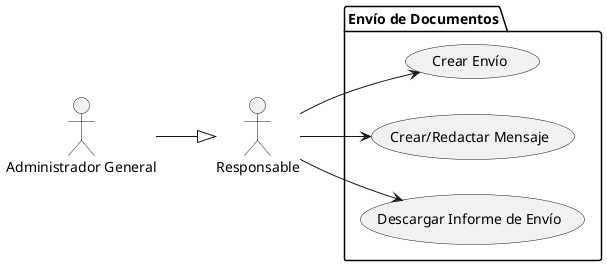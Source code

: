 @startuml EnvioDocumentos
left to right direction
actor "Responsable" as Responsable
actor "Administrador General" as AdminGeneral

package "Envío de Documentos" {
    usecase "Crear Envío" as ED1
    usecase "Crear/Redactar Mensaje" as ED2
    usecase "Descargar Informe de Envío" as ED3
}

AdminGeneral --|> Responsable
Responsable --> ED1
Responsable --> ED2
Responsable --> ED3
@enduml